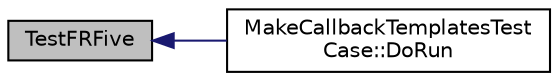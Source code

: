digraph "TestFRFive"
{
  edge [fontname="Helvetica",fontsize="10",labelfontname="Helvetica",labelfontsize="10"];
  node [fontname="Helvetica",fontsize="10",shape=record];
  rankdir="LR";
  Node1 [label="TestFRFive",height=0.2,width=0.4,color="black", fillcolor="grey75", style="filled", fontcolor="black"];
  Node1 -> Node2 [dir="back",color="midnightblue",fontsize="10",style="solid"];
  Node2 [label="MakeCallbackTemplatesTest\lCase::DoRun",height=0.2,width=0.4,color="black", fillcolor="white", style="filled",URL="$d1/d1c/classMakeCallbackTemplatesTestCase.html#ab576537ac7ffe4f5dd0a4ce2d0e66a57",tooltip="Implementation to actually run this TestCase. "];
}

